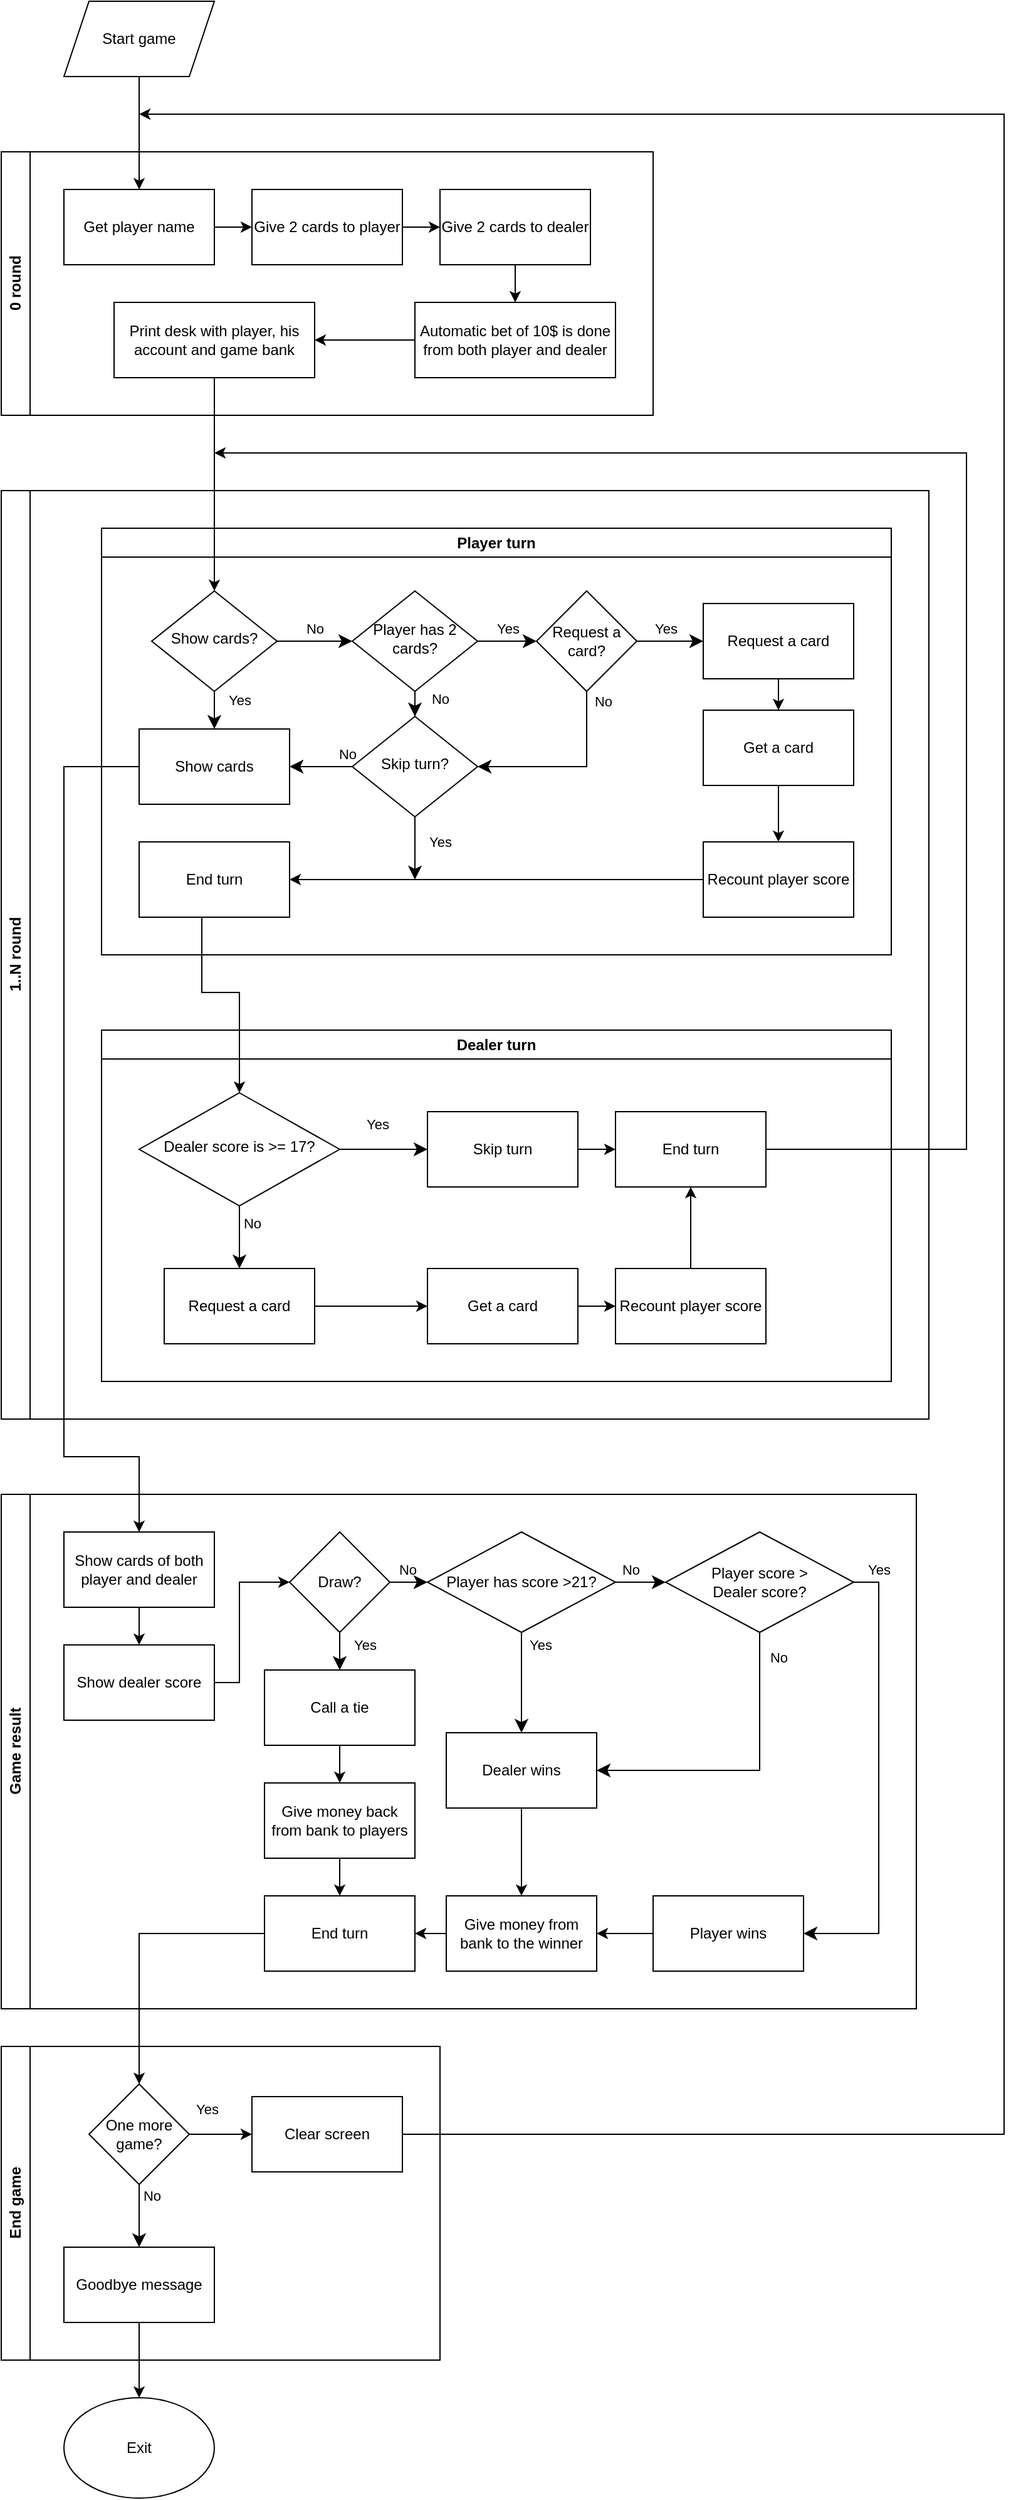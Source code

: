 <mxfile version="21.7.5" type="device">
  <diagram id="C5RBs43oDa-KdzZeNtuy" name="Page-1">
    <mxGraphModel dx="1562" dy="909" grid="1" gridSize="10" guides="1" tooltips="1" connect="1" arrows="1" fold="1" page="1" pageScale="1" pageWidth="827" pageHeight="1169" math="0" shadow="0">
      <root>
        <mxCell id="WIyWlLk6GJQsqaUBKTNV-0" />
        <mxCell id="WIyWlLk6GJQsqaUBKTNV-1" parent="WIyWlLk6GJQsqaUBKTNV-0" />
        <mxCell id="ebOidqk7eM00ks_p__QI-0" value="Exit" style="ellipse;whiteSpace=wrap;html=1;" parent="WIyWlLk6GJQsqaUBKTNV-1" vertex="1">
          <mxGeometry x="80" y="1940" width="120" height="80" as="geometry" />
        </mxCell>
        <mxCell id="ebOidqk7eM00ks_p__QI-3" style="edgeStyle=orthogonalEdgeStyle;rounded=0;orthogonalLoop=1;jettySize=auto;html=1;" parent="WIyWlLk6GJQsqaUBKTNV-1" source="ebOidqk7eM00ks_p__QI-1" target="ebOidqk7eM00ks_p__QI-2" edge="1">
          <mxGeometry relative="1" as="geometry" />
        </mxCell>
        <mxCell id="ebOidqk7eM00ks_p__QI-1" value="Start game" style="shape=parallelogram;perimeter=parallelogramPerimeter;whiteSpace=wrap;html=1;fixedSize=1;" parent="WIyWlLk6GJQsqaUBKTNV-1" vertex="1">
          <mxGeometry x="80" y="30" width="120" height="60" as="geometry" />
        </mxCell>
        <mxCell id="ebOidqk7eM00ks_p__QI-15" value="0 round" style="swimlane;horizontal=0;whiteSpace=wrap;html=1;container=0;" parent="WIyWlLk6GJQsqaUBKTNV-1" vertex="1">
          <mxGeometry x="30" y="150" width="520" height="210" as="geometry">
            <mxRectangle x="150" y="100" width="40" height="70" as="alternateBounds" />
          </mxGeometry>
        </mxCell>
        <mxCell id="ebOidqk7eM00ks_p__QI-2" value="Get player&amp;nbsp;name" style="rounded=0;whiteSpace=wrap;html=1;container=0;" parent="ebOidqk7eM00ks_p__QI-15" vertex="1">
          <mxGeometry x="50" y="30" width="120" height="60" as="geometry" />
        </mxCell>
        <mxCell id="ebOidqk7eM00ks_p__QI-11" value="Give 2 cards to player" style="rounded=0;whiteSpace=wrap;html=1;container=0;" parent="ebOidqk7eM00ks_p__QI-15" vertex="1">
          <mxGeometry x="200" y="30" width="120" height="60" as="geometry" />
        </mxCell>
        <mxCell id="ebOidqk7eM00ks_p__QI-5" style="edgeStyle=orthogonalEdgeStyle;rounded=0;orthogonalLoop=1;jettySize=auto;html=1;" parent="ebOidqk7eM00ks_p__QI-15" source="ebOidqk7eM00ks_p__QI-2" target="ebOidqk7eM00ks_p__QI-11" edge="1">
          <mxGeometry relative="1" as="geometry">
            <mxPoint x="240" y="110" as="targetPoint" />
          </mxGeometry>
        </mxCell>
        <mxCell id="ebOidqk7eM00ks_p__QI-18" style="rounded=0;orthogonalLoop=1;jettySize=auto;html=1;edgeStyle=orthogonalEdgeStyle;" parent="ebOidqk7eM00ks_p__QI-15" source="ebOidqk7eM00ks_p__QI-13" target="ebOidqk7eM00ks_p__QI-17" edge="1">
          <mxGeometry relative="1" as="geometry" />
        </mxCell>
        <mxCell id="ebOidqk7eM00ks_p__QI-13" value="Give 2 cards to dealer" style="rounded=0;whiteSpace=wrap;html=1;container=0;" parent="ebOidqk7eM00ks_p__QI-15" vertex="1">
          <mxGeometry x="350" y="30" width="120" height="60" as="geometry" />
        </mxCell>
        <mxCell id="ebOidqk7eM00ks_p__QI-14" style="edgeStyle=orthogonalEdgeStyle;rounded=0;orthogonalLoop=1;jettySize=auto;html=1;" parent="ebOidqk7eM00ks_p__QI-15" source="ebOidqk7eM00ks_p__QI-11" target="ebOidqk7eM00ks_p__QI-13" edge="1">
          <mxGeometry relative="1" as="geometry" />
        </mxCell>
        <mxCell id="ebOidqk7eM00ks_p__QI-28" style="edgeStyle=orthogonalEdgeStyle;rounded=0;orthogonalLoop=1;jettySize=auto;html=1;" parent="ebOidqk7eM00ks_p__QI-15" source="ebOidqk7eM00ks_p__QI-17" target="ebOidqk7eM00ks_p__QI-8" edge="1">
          <mxGeometry relative="1" as="geometry" />
        </mxCell>
        <mxCell id="ebOidqk7eM00ks_p__QI-17" value="Automatic bet of 10$ is done from both player and dealer" style="rounded=0;whiteSpace=wrap;html=1;" parent="ebOidqk7eM00ks_p__QI-15" vertex="1">
          <mxGeometry x="330" y="120" width="160" height="60" as="geometry" />
        </mxCell>
        <mxCell id="ebOidqk7eM00ks_p__QI-8" value="Print desk with player, his account and game bank" style="rounded=0;whiteSpace=wrap;html=1;" parent="ebOidqk7eM00ks_p__QI-15" vertex="1">
          <mxGeometry x="90" y="120" width="160" height="60" as="geometry" />
        </mxCell>
        <mxCell id="ebOidqk7eM00ks_p__QI-19" value="1..N round" style="swimlane;horizontal=0;whiteSpace=wrap;html=1;container=0;swimlaneLine=1;connectable=1;" parent="WIyWlLk6GJQsqaUBKTNV-1" vertex="1">
          <mxGeometry x="30" y="420" width="740" height="740" as="geometry">
            <mxRectangle x="150" y="100" width="40" height="70" as="alternateBounds" />
          </mxGeometry>
        </mxCell>
        <mxCell id="ebOidqk7eM00ks_p__QI-23" style="edgeStyle=orthogonalEdgeStyle;rounded=0;orthogonalLoop=1;jettySize=auto;html=1;" parent="ebOidqk7eM00ks_p__QI-19" edge="1">
          <mxGeometry relative="1" as="geometry">
            <mxPoint x="430" y="110" as="targetPoint" />
          </mxGeometry>
        </mxCell>
        <mxCell id="ebOidqk7eM00ks_p__QI-25" style="edgeStyle=orthogonalEdgeStyle;rounded=0;orthogonalLoop=1;jettySize=auto;html=1;" parent="ebOidqk7eM00ks_p__QI-19" edge="1">
          <mxGeometry relative="1" as="geometry">
            <mxPoint x="330" y="50" as="sourcePoint" />
          </mxGeometry>
        </mxCell>
        <mxCell id="ebOidqk7eM00ks_p__QI-30" style="edgeStyle=orthogonalEdgeStyle;rounded=0;orthogonalLoop=1;jettySize=auto;html=1;" parent="ebOidqk7eM00ks_p__QI-19" edge="1">
          <mxGeometry relative="1" as="geometry">
            <mxPoint x="370" y="140" as="sourcePoint" />
          </mxGeometry>
        </mxCell>
        <mxCell id="ebOidqk7eM00ks_p__QI-31" value="Player turn" style="swimlane;whiteSpace=wrap;html=1;container=0;" parent="ebOidqk7eM00ks_p__QI-19" vertex="1">
          <mxGeometry x="80" y="30" width="630" height="340" as="geometry">
            <mxRectangle x="80" y="30" width="100" height="30" as="alternateBounds" />
          </mxGeometry>
        </mxCell>
        <mxCell id="WIyWlLk6GJQsqaUBKTNV-8" value="No" style="rounded=0;html=1;jettySize=auto;orthogonalLoop=1;fontSize=11;endArrow=classic;endFill=1;endSize=8;strokeWidth=1;shadow=0;labelBackgroundColor=none;edgeStyle=orthogonalEdgeStyle;" parent="ebOidqk7eM00ks_p__QI-31" source="WIyWlLk6GJQsqaUBKTNV-10" target="ebOidqk7eM00ks_p__QI-72" edge="1">
          <mxGeometry x="-0.84" y="-10" relative="1" as="geometry">
            <mxPoint as="offset" />
            <mxPoint x="-20" y="235" as="targetPoint" />
          </mxGeometry>
        </mxCell>
        <mxCell id="WIyWlLk6GJQsqaUBKTNV-10" value="Skip turn?" style="rhombus;whiteSpace=wrap;html=1;shadow=0;fontFamily=Helvetica;fontSize=12;align=center;strokeWidth=1;spacing=6;spacingTop=-4;" parent="ebOidqk7eM00ks_p__QI-31" vertex="1">
          <mxGeometry x="200" y="150" width="100" height="80" as="geometry" />
        </mxCell>
        <mxCell id="ebOidqk7eM00ks_p__QI-45" value="Show cards?" style="rhombus;whiteSpace=wrap;html=1;shadow=0;fontFamily=Helvetica;fontSize=12;align=center;strokeWidth=1;spacing=6;spacingTop=-4;" parent="ebOidqk7eM00ks_p__QI-31" vertex="1">
          <mxGeometry x="40" y="50" width="100" height="80" as="geometry" />
        </mxCell>
        <mxCell id="ebOidqk7eM00ks_p__QI-49" value="Player has 2 cards?" style="rhombus;whiteSpace=wrap;html=1;shadow=0;fontFamily=Helvetica;fontSize=12;align=center;strokeWidth=1;spacing=6;spacingTop=-4;" parent="ebOidqk7eM00ks_p__QI-31" vertex="1">
          <mxGeometry x="200" y="50" width="100" height="80" as="geometry" />
        </mxCell>
        <mxCell id="ebOidqk7eM00ks_p__QI-51" value="No" style="rounded=0;html=1;jettySize=auto;orthogonalLoop=1;fontSize=11;endArrow=classic;endFill=1;endSize=8;strokeWidth=1;shadow=0;labelBackgroundColor=none;edgeStyle=orthogonalEdgeStyle;" parent="ebOidqk7eM00ks_p__QI-31" source="ebOidqk7eM00ks_p__QI-49" target="WIyWlLk6GJQsqaUBKTNV-10" edge="1">
          <mxGeometry x="-0.8" y="20" relative="1" as="geometry">
            <mxPoint as="offset" />
            <mxPoint x="450" y="630" as="sourcePoint" />
            <mxPoint x="480" y="630" as="targetPoint" />
          </mxGeometry>
        </mxCell>
        <mxCell id="ebOidqk7eM00ks_p__QI-56" value="End turn" style="rounded=0;whiteSpace=wrap;html=1;" parent="ebOidqk7eM00ks_p__QI-31" vertex="1">
          <mxGeometry x="30" y="250" width="120" height="60" as="geometry" />
        </mxCell>
        <mxCell id="WIyWlLk6GJQsqaUBKTNV-9" value="Yes" style="edgeStyle=orthogonalEdgeStyle;rounded=0;html=1;jettySize=auto;orthogonalLoop=1;fontSize=11;endArrow=classic;endFill=1;endSize=8;strokeWidth=1;shadow=0;labelBackgroundColor=default;exitX=0.5;exitY=1;exitDx=0;exitDy=0;" parent="ebOidqk7eM00ks_p__QI-31" source="WIyWlLk6GJQsqaUBKTNV-10" edge="1">
          <mxGeometry x="-0.208" y="20" relative="1" as="geometry">
            <mxPoint as="offset" />
            <mxPoint x="250" y="280" as="targetPoint" />
          </mxGeometry>
        </mxCell>
        <mxCell id="ebOidqk7eM00ks_p__QI-66" style="edgeStyle=orthogonalEdgeStyle;rounded=0;orthogonalLoop=1;jettySize=auto;html=1;" parent="ebOidqk7eM00ks_p__QI-31" source="ebOidqk7eM00ks_p__QI-59" target="ebOidqk7eM00ks_p__QI-65" edge="1">
          <mxGeometry relative="1" as="geometry" />
        </mxCell>
        <mxCell id="ebOidqk7eM00ks_p__QI-59" value="Request a card" style="rounded=0;whiteSpace=wrap;html=1;" parent="ebOidqk7eM00ks_p__QI-31" vertex="1">
          <mxGeometry x="480" y="60" width="120" height="60" as="geometry" />
        </mxCell>
        <mxCell id="ebOidqk7eM00ks_p__QI-67" style="edgeStyle=orthogonalEdgeStyle;rounded=0;orthogonalLoop=1;jettySize=auto;html=1;" parent="ebOidqk7eM00ks_p__QI-31" source="ebOidqk7eM00ks_p__QI-65" target="ebOidqk7eM00ks_p__QI-64" edge="1">
          <mxGeometry relative="1" as="geometry" />
        </mxCell>
        <mxCell id="ebOidqk7eM00ks_p__QI-65" value="Get a card" style="rounded=0;whiteSpace=wrap;html=1;" parent="ebOidqk7eM00ks_p__QI-31" vertex="1">
          <mxGeometry x="480" y="145" width="120" height="60" as="geometry" />
        </mxCell>
        <mxCell id="ebOidqk7eM00ks_p__QI-64" value="Recount player score" style="rounded=0;whiteSpace=wrap;html=1;" parent="ebOidqk7eM00ks_p__QI-31" vertex="1">
          <mxGeometry x="480" y="250" width="120" height="60" as="geometry" />
        </mxCell>
        <mxCell id="ebOidqk7eM00ks_p__QI-57" style="edgeStyle=orthogonalEdgeStyle;rounded=0;orthogonalLoop=1;jettySize=auto;html=1;endArrow=classic;endFill=1;" parent="ebOidqk7eM00ks_p__QI-31" source="ebOidqk7eM00ks_p__QI-64" target="ebOidqk7eM00ks_p__QI-56" edge="1">
          <mxGeometry relative="1" as="geometry">
            <mxPoint x="770" y="280" as="targetPoint" />
          </mxGeometry>
        </mxCell>
        <mxCell id="ebOidqk7eM00ks_p__QI-47" value="No" style="rounded=0;html=1;jettySize=auto;orthogonalLoop=1;fontSize=11;endArrow=classic;endFill=1;endSize=8;strokeWidth=1;shadow=0;labelBackgroundColor=none;edgeStyle=orthogonalEdgeStyle;" parent="ebOidqk7eM00ks_p__QI-31" source="ebOidqk7eM00ks_p__QI-45" target="ebOidqk7eM00ks_p__QI-49" edge="1">
          <mxGeometry y="10" relative="1" as="geometry">
            <mxPoint as="offset" />
            <mxPoint x="140" y="100" as="sourcePoint" />
            <mxPoint x="80" y="680" as="targetPoint" />
          </mxGeometry>
        </mxCell>
        <mxCell id="ebOidqk7eM00ks_p__QI-70" value="Request a card?" style="rhombus;whiteSpace=wrap;html=1;" parent="ebOidqk7eM00ks_p__QI-31" vertex="1">
          <mxGeometry x="347" y="50" width="80" height="80" as="geometry" />
        </mxCell>
        <mxCell id="ebOidqk7eM00ks_p__QI-58" value="Yes" style="edgeStyle=orthogonalEdgeStyle;rounded=0;html=1;jettySize=auto;orthogonalLoop=1;fontSize=11;endArrow=classic;endFill=1;endSize=8;strokeWidth=1;shadow=0;labelBackgroundColor=none;entryX=0;entryY=0.5;entryDx=0;entryDy=0;" parent="ebOidqk7eM00ks_p__QI-31" source="ebOidqk7eM00ks_p__QI-49" target="ebOidqk7eM00ks_p__QI-70" edge="1">
          <mxGeometry y="10" relative="1" as="geometry">
            <mxPoint as="offset" />
            <mxPoint x="530" y="320" as="sourcePoint" />
            <mxPoint x="350" y="390" as="targetPoint" />
          </mxGeometry>
        </mxCell>
        <mxCell id="ebOidqk7eM00ks_p__QI-71" value="Yes" style="edgeStyle=orthogonalEdgeStyle;rounded=0;html=1;jettySize=auto;orthogonalLoop=1;fontSize=11;endArrow=classic;endFill=1;endSize=8;strokeWidth=1;shadow=0;labelBackgroundColor=none;" parent="ebOidqk7eM00ks_p__QI-31" source="ebOidqk7eM00ks_p__QI-70" target="ebOidqk7eM00ks_p__QI-59" edge="1">
          <mxGeometry x="-0.132" y="10" relative="1" as="geometry">
            <mxPoint as="offset" />
            <mxPoint x="337" y="220" as="sourcePoint" />
            <mxPoint x="397" y="140" as="targetPoint" />
          </mxGeometry>
        </mxCell>
        <mxCell id="ebOidqk7eM00ks_p__QI-72" value="Show cards" style="rounded=0;whiteSpace=wrap;html=1;" parent="ebOidqk7eM00ks_p__QI-31" vertex="1">
          <mxGeometry x="30" y="160" width="120" height="60" as="geometry" />
        </mxCell>
        <mxCell id="ebOidqk7eM00ks_p__QI-48" value="Yes" style="rounded=0;html=1;jettySize=auto;orthogonalLoop=1;fontSize=11;endArrow=classic;endFill=1;endSize=8;strokeWidth=1;shadow=0;labelBackgroundColor=none;edgeStyle=orthogonalEdgeStyle;" parent="ebOidqk7eM00ks_p__QI-31" source="ebOidqk7eM00ks_p__QI-45" target="ebOidqk7eM00ks_p__QI-72" edge="1">
          <mxGeometry x="-0.733" y="20" relative="1" as="geometry">
            <mxPoint as="offset" />
            <mxPoint x="-10" y="540" as="sourcePoint" />
            <mxPoint x="60" y="530" as="targetPoint" />
          </mxGeometry>
        </mxCell>
        <mxCell id="ebOidqk7eM00ks_p__QI-74" value="No" style="rounded=0;html=1;jettySize=auto;orthogonalLoop=1;fontSize=11;endArrow=classic;endFill=1;endSize=8;strokeWidth=1;shadow=0;labelBackgroundColor=none;edgeStyle=orthogonalEdgeStyle;entryX=1;entryY=0.5;entryDx=0;entryDy=0;exitX=0.5;exitY=1;exitDx=0;exitDy=0;" parent="ebOidqk7eM00ks_p__QI-31" source="ebOidqk7eM00ks_p__QI-70" target="WIyWlLk6GJQsqaUBKTNV-10" edge="1">
          <mxGeometry x="-0.896" y="13" relative="1" as="geometry">
            <mxPoint as="offset" />
            <mxPoint x="260" y="140" as="sourcePoint" />
            <mxPoint x="260" y="205" as="targetPoint" />
          </mxGeometry>
        </mxCell>
        <mxCell id="ebOidqk7eM00ks_p__QI-33" value="Dealer turn" style="swimlane;whiteSpace=wrap;html=1;container=0;" parent="ebOidqk7eM00ks_p__QI-19" vertex="1">
          <mxGeometry x="80" y="430" width="630" height="280" as="geometry">
            <mxRectangle x="80" y="410" width="100" height="30" as="alternateBounds" />
          </mxGeometry>
        </mxCell>
        <mxCell id="ebOidqk7eM00ks_p__QI-34" value="No" style="rounded=0;html=1;jettySize=auto;orthogonalLoop=1;fontSize=11;endArrow=classic;endFill=1;endSize=8;strokeWidth=1;shadow=0;labelBackgroundColor=none;edgeStyle=orthogonalEdgeStyle;" parent="ebOidqk7eM00ks_p__QI-33" source="ebOidqk7eM00ks_p__QI-35" target="ebOidqk7eM00ks_p__QI-78" edge="1">
          <mxGeometry x="-0.433" y="10" relative="1" as="geometry">
            <mxPoint as="offset" />
            <mxPoint x="80" y="200" as="targetPoint" />
          </mxGeometry>
        </mxCell>
        <mxCell id="ebOidqk7eM00ks_p__QI-35" value="Dealer score is &amp;gt;= 17?" style="rhombus;whiteSpace=wrap;html=1;shadow=0;fontFamily=Helvetica;fontSize=12;align=center;strokeWidth=1;spacing=6;spacingTop=-4;" parent="ebOidqk7eM00ks_p__QI-33" vertex="1">
          <mxGeometry x="30" y="50" width="160" height="90" as="geometry" />
        </mxCell>
        <mxCell id="ebOidqk7eM00ks_p__QI-81" style="edgeStyle=orthogonalEdgeStyle;rounded=0;orthogonalLoop=1;jettySize=auto;html=1;" parent="ebOidqk7eM00ks_p__QI-33" source="ebOidqk7eM00ks_p__QI-78" target="ebOidqk7eM00ks_p__QI-82" edge="1">
          <mxGeometry relative="1" as="geometry" />
        </mxCell>
        <mxCell id="ebOidqk7eM00ks_p__QI-78" value="Request a card" style="rounded=0;whiteSpace=wrap;html=1;" parent="ebOidqk7eM00ks_p__QI-33" vertex="1">
          <mxGeometry x="50" y="190" width="120" height="60" as="geometry" />
        </mxCell>
        <mxCell id="ebOidqk7eM00ks_p__QI-79" style="edgeStyle=orthogonalEdgeStyle;rounded=0;orthogonalLoop=1;jettySize=auto;html=1;" parent="ebOidqk7eM00ks_p__QI-33" source="ebOidqk7eM00ks_p__QI-77" edge="1">
          <mxGeometry relative="1" as="geometry">
            <mxPoint x="90" y="-460" as="targetPoint" />
            <Array as="points">
              <mxPoint x="690" y="95" />
              <mxPoint x="690" y="-460" />
            </Array>
          </mxGeometry>
        </mxCell>
        <mxCell id="ebOidqk7eM00ks_p__QI-77" value="End turn" style="rounded=0;whiteSpace=wrap;html=1;" parent="ebOidqk7eM00ks_p__QI-33" vertex="1">
          <mxGeometry x="410" y="65" width="120" height="60" as="geometry" />
        </mxCell>
        <mxCell id="ebOidqk7eM00ks_p__QI-36" value="Yes" style="edgeStyle=orthogonalEdgeStyle;rounded=0;html=1;jettySize=auto;orthogonalLoop=1;fontSize=11;endArrow=classic;endFill=1;endSize=8;strokeWidth=1;shadow=0;labelBackgroundColor=none;" parent="ebOidqk7eM00ks_p__QI-33" source="ebOidqk7eM00ks_p__QI-35" target="MIcCLS9UHcvjyFF0eJE4-0" edge="1">
          <mxGeometry x="-0.149" y="20" relative="1" as="geometry">
            <mxPoint as="offset" />
            <mxPoint x="90" y="-330" as="sourcePoint" />
            <mxPoint x="190" y="160" as="targetPoint" />
          </mxGeometry>
        </mxCell>
        <mxCell id="ebOidqk7eM00ks_p__QI-84" style="edgeStyle=orthogonalEdgeStyle;rounded=0;orthogonalLoop=1;jettySize=auto;html=1;" parent="ebOidqk7eM00ks_p__QI-33" source="ebOidqk7eM00ks_p__QI-82" target="ebOidqk7eM00ks_p__QI-83" edge="1">
          <mxGeometry relative="1" as="geometry" />
        </mxCell>
        <mxCell id="ebOidqk7eM00ks_p__QI-82" value="Get a card" style="rounded=0;whiteSpace=wrap;html=1;" parent="ebOidqk7eM00ks_p__QI-33" vertex="1">
          <mxGeometry x="260" y="190" width="120" height="60" as="geometry" />
        </mxCell>
        <mxCell id="ebOidqk7eM00ks_p__QI-85" style="edgeStyle=orthogonalEdgeStyle;rounded=0;orthogonalLoop=1;jettySize=auto;html=1;" parent="ebOidqk7eM00ks_p__QI-33" source="ebOidqk7eM00ks_p__QI-83" target="ebOidqk7eM00ks_p__QI-77" edge="1">
          <mxGeometry relative="1" as="geometry" />
        </mxCell>
        <mxCell id="ebOidqk7eM00ks_p__QI-83" value="Recount player score" style="rounded=0;whiteSpace=wrap;html=1;" parent="ebOidqk7eM00ks_p__QI-33" vertex="1">
          <mxGeometry x="410" y="190" width="120" height="60" as="geometry" />
        </mxCell>
        <mxCell id="MIcCLS9UHcvjyFF0eJE4-2" style="edgeStyle=orthogonalEdgeStyle;rounded=0;orthogonalLoop=1;jettySize=auto;html=1;" parent="ebOidqk7eM00ks_p__QI-33" source="MIcCLS9UHcvjyFF0eJE4-0" target="ebOidqk7eM00ks_p__QI-77" edge="1">
          <mxGeometry relative="1" as="geometry" />
        </mxCell>
        <mxCell id="MIcCLS9UHcvjyFF0eJE4-0" value="Skip turn" style="rounded=0;whiteSpace=wrap;html=1;" parent="ebOidqk7eM00ks_p__QI-33" vertex="1">
          <mxGeometry x="260" y="65" width="120" height="60" as="geometry" />
        </mxCell>
        <mxCell id="ebOidqk7eM00ks_p__QI-68" style="rounded=0;orthogonalLoop=1;jettySize=auto;html=1;entryX=0.5;entryY=0;entryDx=0;entryDy=0;edgeStyle=orthogonalEdgeStyle;" parent="ebOidqk7eM00ks_p__QI-19" source="ebOidqk7eM00ks_p__QI-56" target="ebOidqk7eM00ks_p__QI-35" edge="1">
          <mxGeometry relative="1" as="geometry">
            <mxPoint x="850" y="240" as="sourcePoint" />
            <Array as="points">
              <mxPoint x="160" y="400" />
              <mxPoint x="190" y="400" />
            </Array>
          </mxGeometry>
        </mxCell>
        <mxCell id="ebOidqk7eM00ks_p__QI-29" style="edgeStyle=orthogonalEdgeStyle;rounded=0;orthogonalLoop=1;jettySize=auto;html=1;exitX=0.5;exitY=1;exitDx=0;exitDy=0;endArrow=classic;endFill=1;" parent="WIyWlLk6GJQsqaUBKTNV-1" source="ebOidqk7eM00ks_p__QI-8" target="ebOidqk7eM00ks_p__QI-45" edge="1">
          <mxGeometry relative="1" as="geometry">
            <mxPoint x="160" y="450" as="targetPoint" />
          </mxGeometry>
        </mxCell>
        <mxCell id="ebOidqk7eM00ks_p__QI-38" value="Game result" style="swimlane;horizontal=0;whiteSpace=wrap;html=1;container=0;" parent="WIyWlLk6GJQsqaUBKTNV-1" vertex="1">
          <mxGeometry x="30" y="1220" width="730" height="410" as="geometry" />
        </mxCell>
        <mxCell id="ebOidqk7eM00ks_p__QI-41" value="Draw?" style="rhombus;whiteSpace=wrap;html=1;" parent="ebOidqk7eM00ks_p__QI-38" vertex="1">
          <mxGeometry x="230" y="30" width="80" height="80" as="geometry" />
        </mxCell>
        <mxCell id="ebOidqk7eM00ks_p__QI-60" value="Show cards of both player and dealer" style="rounded=0;whiteSpace=wrap;html=1;" parent="ebOidqk7eM00ks_p__QI-38" vertex="1">
          <mxGeometry x="50" y="30" width="120" height="60" as="geometry" />
        </mxCell>
        <mxCell id="ebOidqk7eM00ks_p__QI-63" style="edgeStyle=orthogonalEdgeStyle;rounded=0;orthogonalLoop=1;jettySize=auto;html=1;entryX=0;entryY=0.5;entryDx=0;entryDy=0;" parent="ebOidqk7eM00ks_p__QI-38" source="ebOidqk7eM00ks_p__QI-62" target="ebOidqk7eM00ks_p__QI-41" edge="1">
          <mxGeometry relative="1" as="geometry">
            <Array as="points">
              <mxPoint x="190" y="150" />
              <mxPoint x="190" y="70" />
            </Array>
          </mxGeometry>
        </mxCell>
        <mxCell id="ebOidqk7eM00ks_p__QI-62" value="Show dealer score" style="rounded=0;whiteSpace=wrap;html=1;" parent="ebOidqk7eM00ks_p__QI-38" vertex="1">
          <mxGeometry x="50" y="120" width="120" height="60" as="geometry" />
        </mxCell>
        <mxCell id="ebOidqk7eM00ks_p__QI-61" style="edgeStyle=orthogonalEdgeStyle;rounded=0;orthogonalLoop=1;jettySize=auto;html=1;" parent="ebOidqk7eM00ks_p__QI-38" source="ebOidqk7eM00ks_p__QI-60" target="ebOidqk7eM00ks_p__QI-62" edge="1">
          <mxGeometry relative="1" as="geometry" />
        </mxCell>
        <mxCell id="MIcCLS9UHcvjyFF0eJE4-3" value="Yes" style="edgeStyle=orthogonalEdgeStyle;rounded=0;html=1;jettySize=auto;orthogonalLoop=1;fontSize=11;endArrow=classic;endFill=1;endSize=8;strokeWidth=1;shadow=0;labelBackgroundColor=none;" parent="ebOidqk7eM00ks_p__QI-38" source="ebOidqk7eM00ks_p__QI-41" target="MIcCLS9UHcvjyFF0eJE4-5" edge="1">
          <mxGeometry x="0.2" y="20" relative="1" as="geometry">
            <mxPoint as="offset" />
            <mxPoint x="320" y="130" as="sourcePoint" />
            <mxPoint x="270" y="150" as="targetPoint" />
          </mxGeometry>
        </mxCell>
        <mxCell id="MIcCLS9UHcvjyFF0eJE4-7" style="edgeStyle=orthogonalEdgeStyle;rounded=0;orthogonalLoop=1;jettySize=auto;html=1;" parent="ebOidqk7eM00ks_p__QI-38" source="MIcCLS9UHcvjyFF0eJE4-5" target="MIcCLS9UHcvjyFF0eJE4-6" edge="1">
          <mxGeometry relative="1" as="geometry" />
        </mxCell>
        <mxCell id="MIcCLS9UHcvjyFF0eJE4-5" value="Call a tie" style="rounded=0;whiteSpace=wrap;html=1;" parent="ebOidqk7eM00ks_p__QI-38" vertex="1">
          <mxGeometry x="210" y="140" width="120" height="60" as="geometry" />
        </mxCell>
        <mxCell id="MIcCLS9UHcvjyFF0eJE4-9" style="edgeStyle=orthogonalEdgeStyle;rounded=0;orthogonalLoop=1;jettySize=auto;html=1;" parent="ebOidqk7eM00ks_p__QI-38" source="MIcCLS9UHcvjyFF0eJE4-6" target="MIcCLS9UHcvjyFF0eJE4-10" edge="1">
          <mxGeometry relative="1" as="geometry">
            <mxPoint x="270" y="450" as="targetPoint" />
          </mxGeometry>
        </mxCell>
        <mxCell id="MIcCLS9UHcvjyFF0eJE4-6" value="Give money back from bank to players" style="rounded=0;whiteSpace=wrap;html=1;" parent="ebOidqk7eM00ks_p__QI-38" vertex="1">
          <mxGeometry x="210" y="230" width="120" height="60" as="geometry" />
        </mxCell>
        <mxCell id="MIcCLS9UHcvjyFF0eJE4-10" value="End turn" style="rounded=0;whiteSpace=wrap;html=1;" parent="ebOidqk7eM00ks_p__QI-38" vertex="1">
          <mxGeometry x="210" y="320" width="120" height="60" as="geometry" />
        </mxCell>
        <mxCell id="MIcCLS9UHcvjyFF0eJE4-13" value="Dealer wins" style="rounded=0;whiteSpace=wrap;html=1;" parent="ebOidqk7eM00ks_p__QI-38" vertex="1">
          <mxGeometry x="355" y="190" width="120" height="60" as="geometry" />
        </mxCell>
        <mxCell id="MIcCLS9UHcvjyFF0eJE4-12" value="Player wins" style="rounded=0;whiteSpace=wrap;html=1;" parent="ebOidqk7eM00ks_p__QI-38" vertex="1">
          <mxGeometry x="520" y="320" width="120" height="60" as="geometry" />
        </mxCell>
        <mxCell id="MIcCLS9UHcvjyFF0eJE4-16" value="Player has score &amp;gt;21?" style="rhombus;whiteSpace=wrap;html=1;" parent="ebOidqk7eM00ks_p__QI-38" vertex="1">
          <mxGeometry x="340" y="30" width="150" height="80" as="geometry" />
        </mxCell>
        <mxCell id="MIcCLS9UHcvjyFF0eJE4-17" value="Yes" style="edgeStyle=orthogonalEdgeStyle;rounded=0;html=1;jettySize=auto;orthogonalLoop=1;fontSize=11;endArrow=classic;endFill=1;endSize=8;strokeWidth=1;shadow=0;labelBackgroundColor=none;" parent="ebOidqk7eM00ks_p__QI-38" source="MIcCLS9UHcvjyFF0eJE4-16" target="MIcCLS9UHcvjyFF0eJE4-13" edge="1">
          <mxGeometry x="-0.75" y="15" relative="1" as="geometry">
            <mxPoint as="offset" />
            <mxPoint x="500" y="130" as="sourcePoint" />
            <mxPoint x="450" y="140" as="targetPoint" />
          </mxGeometry>
        </mxCell>
        <mxCell id="MIcCLS9UHcvjyFF0eJE4-18" value="No" style="rounded=0;html=1;jettySize=auto;orthogonalLoop=1;fontSize=11;endArrow=classic;endFill=1;endSize=8;strokeWidth=1;shadow=0;labelBackgroundColor=none;edgeStyle=orthogonalEdgeStyle;" parent="ebOidqk7eM00ks_p__QI-38" source="MIcCLS9UHcvjyFF0eJE4-16" target="MIcCLS9UHcvjyFF0eJE4-19" edge="1">
          <mxGeometry x="-0.433" y="10" relative="1" as="geometry">
            <mxPoint as="offset" />
            <mxPoint x="570" y="70" as="targetPoint" />
            <mxPoint x="540" y="-400" as="sourcePoint" />
          </mxGeometry>
        </mxCell>
        <mxCell id="MIcCLS9UHcvjyFF0eJE4-4" value="No" style="rounded=0;html=1;jettySize=auto;orthogonalLoop=1;fontSize=11;endArrow=classic;endFill=1;endSize=8;strokeWidth=1;shadow=0;labelBackgroundColor=none;edgeStyle=orthogonalEdgeStyle;" parent="ebOidqk7eM00ks_p__QI-38" source="ebOidqk7eM00ks_p__QI-41" target="MIcCLS9UHcvjyFF0eJE4-16" edge="1">
          <mxGeometry x="-0.433" y="10" relative="1" as="geometry">
            <mxPoint as="offset" />
            <mxPoint x="390" y="70" as="targetPoint" />
            <mxPoint x="360" y="-400" as="sourcePoint" />
          </mxGeometry>
        </mxCell>
        <mxCell id="MIcCLS9UHcvjyFF0eJE4-19" value="Player score &amp;gt;&lt;br&gt;Dealer score?" style="rhombus;whiteSpace=wrap;html=1;" parent="ebOidqk7eM00ks_p__QI-38" vertex="1">
          <mxGeometry x="530" y="30" width="150" height="80" as="geometry" />
        </mxCell>
        <mxCell id="MIcCLS9UHcvjyFF0eJE4-20" value="Yes" style="edgeStyle=orthogonalEdgeStyle;rounded=0;html=1;jettySize=auto;orthogonalLoop=1;fontSize=11;endArrow=classic;endFill=1;endSize=8;strokeWidth=1;shadow=0;labelBackgroundColor=none;exitX=1;exitY=0.5;exitDx=0;exitDy=0;entryX=1;entryY=0.5;entryDx=0;entryDy=0;" parent="ebOidqk7eM00ks_p__QI-38" source="MIcCLS9UHcvjyFF0eJE4-19" target="MIcCLS9UHcvjyFF0eJE4-12" edge="1">
          <mxGeometry x="-0.889" y="-10" relative="1" as="geometry">
            <mxPoint x="10" y="-10" as="offset" />
            <mxPoint x="750" y="120" as="sourcePoint" />
            <mxPoint x="665" y="180" as="targetPoint" />
          </mxGeometry>
        </mxCell>
        <mxCell id="MIcCLS9UHcvjyFF0eJE4-21" value="No" style="rounded=0;html=1;jettySize=auto;orthogonalLoop=1;fontSize=11;endArrow=classic;endFill=1;endSize=8;strokeWidth=1;shadow=0;labelBackgroundColor=none;edgeStyle=orthogonalEdgeStyle;exitX=0.5;exitY=1;exitDx=0;exitDy=0;entryX=1;entryY=0.5;entryDx=0;entryDy=0;" parent="ebOidqk7eM00ks_p__QI-38" source="MIcCLS9UHcvjyFF0eJE4-19" target="MIcCLS9UHcvjyFF0eJE4-13" edge="1">
          <mxGeometry x="-0.833" y="15" relative="1" as="geometry">
            <mxPoint as="offset" />
            <mxPoint x="820" y="60" as="targetPoint" />
            <mxPoint x="790" y="-410" as="sourcePoint" />
          </mxGeometry>
        </mxCell>
        <mxCell id="MIcCLS9UHcvjyFF0eJE4-23" style="edgeStyle=orthogonalEdgeStyle;rounded=0;orthogonalLoop=1;jettySize=auto;html=1;" parent="ebOidqk7eM00ks_p__QI-38" source="MIcCLS9UHcvjyFF0eJE4-22" target="MIcCLS9UHcvjyFF0eJE4-10" edge="1">
          <mxGeometry relative="1" as="geometry" />
        </mxCell>
        <mxCell id="MIcCLS9UHcvjyFF0eJE4-22" value="Give money from bank to the winner" style="rounded=0;whiteSpace=wrap;html=1;" parent="ebOidqk7eM00ks_p__QI-38" vertex="1">
          <mxGeometry x="355" y="320" width="120" height="60" as="geometry" />
        </mxCell>
        <mxCell id="MIcCLS9UHcvjyFF0eJE4-14" style="edgeStyle=orthogonalEdgeStyle;rounded=0;orthogonalLoop=1;jettySize=auto;html=1;" parent="ebOidqk7eM00ks_p__QI-38" source="MIcCLS9UHcvjyFF0eJE4-13" target="MIcCLS9UHcvjyFF0eJE4-22" edge="1">
          <mxGeometry relative="1" as="geometry">
            <mxPoint x="415" y="350" as="targetPoint" />
          </mxGeometry>
        </mxCell>
        <mxCell id="MIcCLS9UHcvjyFF0eJE4-15" style="edgeStyle=orthogonalEdgeStyle;rounded=0;orthogonalLoop=1;jettySize=auto;html=1;" parent="ebOidqk7eM00ks_p__QI-38" source="MIcCLS9UHcvjyFF0eJE4-12" target="MIcCLS9UHcvjyFF0eJE4-22" edge="1">
          <mxGeometry relative="1" as="geometry" />
        </mxCell>
        <mxCell id="ebOidqk7eM00ks_p__QI-73" style="rounded=0;orthogonalLoop=1;jettySize=auto;html=1;exitX=0;exitY=0.5;exitDx=0;exitDy=0;edgeStyle=orthogonalEdgeStyle;entryX=0.5;entryY=0;entryDx=0;entryDy=0;" parent="WIyWlLk6GJQsqaUBKTNV-1" source="ebOidqk7eM00ks_p__QI-72" target="ebOidqk7eM00ks_p__QI-60" edge="1">
          <mxGeometry relative="1" as="geometry">
            <mxPoint x="140" y="645" as="sourcePoint" />
            <mxPoint x="160" y="1555" as="targetPoint" />
            <Array as="points">
              <mxPoint x="80" y="640" />
              <mxPoint x="80" y="1190" />
              <mxPoint x="140" y="1190" />
            </Array>
          </mxGeometry>
        </mxCell>
        <mxCell id="MIcCLS9UHcvjyFF0eJE4-8" value="End game" style="swimlane;horizontal=0;whiteSpace=wrap;html=1;container=0;" parent="WIyWlLk6GJQsqaUBKTNV-1" vertex="1">
          <mxGeometry x="30" y="1660" width="350" height="250" as="geometry" />
        </mxCell>
        <mxCell id="eX4cUNvwnU4wcwtgO3sk-8" style="edgeStyle=orthogonalEdgeStyle;rounded=0;orthogonalLoop=1;jettySize=auto;html=1;" edge="1" parent="MIcCLS9UHcvjyFF0eJE4-8" source="eX4cUNvwnU4wcwtgO3sk-0" target="eX4cUNvwnU4wcwtgO3sk-7">
          <mxGeometry relative="1" as="geometry" />
        </mxCell>
        <mxCell id="eX4cUNvwnU4wcwtgO3sk-10" value="Yes" style="edgeLabel;html=1;align=center;verticalAlign=middle;resizable=0;points=[];" vertex="1" connectable="0" parent="eX4cUNvwnU4wcwtgO3sk-8">
          <mxGeometry x="-0.432" y="-6" relative="1" as="geometry">
            <mxPoint y="-26" as="offset" />
          </mxGeometry>
        </mxCell>
        <mxCell id="eX4cUNvwnU4wcwtgO3sk-0" value="One more game?" style="rhombus;whiteSpace=wrap;html=1;" vertex="1" parent="MIcCLS9UHcvjyFF0eJE4-8">
          <mxGeometry x="70" y="30" width="80" height="80" as="geometry" />
        </mxCell>
        <mxCell id="eX4cUNvwnU4wcwtgO3sk-7" value="Clear screen" style="rounded=0;whiteSpace=wrap;html=1;" vertex="1" parent="MIcCLS9UHcvjyFF0eJE4-8">
          <mxGeometry x="200" y="40" width="120" height="60" as="geometry" />
        </mxCell>
        <mxCell id="eX4cUNvwnU4wcwtgO3sk-11" value="Goodbye message" style="rounded=0;whiteSpace=wrap;html=1;" vertex="1" parent="MIcCLS9UHcvjyFF0eJE4-8">
          <mxGeometry x="50" y="160" width="120" height="60" as="geometry" />
        </mxCell>
        <mxCell id="eX4cUNvwnU4wcwtgO3sk-2" value="No" style="rounded=0;html=1;jettySize=auto;orthogonalLoop=1;fontSize=11;endArrow=classic;endFill=1;endSize=8;strokeWidth=1;shadow=0;labelBackgroundColor=none;edgeStyle=orthogonalEdgeStyle;" edge="1" parent="MIcCLS9UHcvjyFF0eJE4-8" source="eX4cUNvwnU4wcwtgO3sk-0" target="eX4cUNvwnU4wcwtgO3sk-11">
          <mxGeometry x="-0.667" y="10" relative="1" as="geometry">
            <mxPoint as="offset" />
            <mxPoint x="270" y="150" as="targetPoint" />
            <mxPoint x="200" y="-400" as="sourcePoint" />
          </mxGeometry>
        </mxCell>
        <mxCell id="MIcCLS9UHcvjyFF0eJE4-11" style="edgeStyle=orthogonalEdgeStyle;rounded=0;orthogonalLoop=1;jettySize=auto;html=1;" parent="WIyWlLk6GJQsqaUBKTNV-1" source="MIcCLS9UHcvjyFF0eJE4-10" edge="1" target="eX4cUNvwnU4wcwtgO3sk-0">
          <mxGeometry relative="1" as="geometry">
            <mxPoint x="140" y="1910" as="targetPoint" />
          </mxGeometry>
        </mxCell>
        <mxCell id="eX4cUNvwnU4wcwtgO3sk-4" style="edgeStyle=orthogonalEdgeStyle;rounded=0;orthogonalLoop=1;jettySize=auto;html=1;" edge="1" parent="WIyWlLk6GJQsqaUBKTNV-1" source="eX4cUNvwnU4wcwtgO3sk-7">
          <mxGeometry relative="1" as="geometry">
            <mxPoint x="140" y="120" as="targetPoint" />
            <Array as="points">
              <mxPoint x="230" y="1730" />
              <mxPoint x="830" y="1730" />
              <mxPoint x="830" y="120" />
            </Array>
            <mxPoint x="650" y="955" as="sourcePoint" />
          </mxGeometry>
        </mxCell>
        <mxCell id="eX4cUNvwnU4wcwtgO3sk-12" style="edgeStyle=orthogonalEdgeStyle;rounded=0;orthogonalLoop=1;jettySize=auto;html=1;" edge="1" parent="WIyWlLk6GJQsqaUBKTNV-1" source="eX4cUNvwnU4wcwtgO3sk-11" target="ebOidqk7eM00ks_p__QI-0">
          <mxGeometry relative="1" as="geometry" />
        </mxCell>
      </root>
    </mxGraphModel>
  </diagram>
</mxfile>
